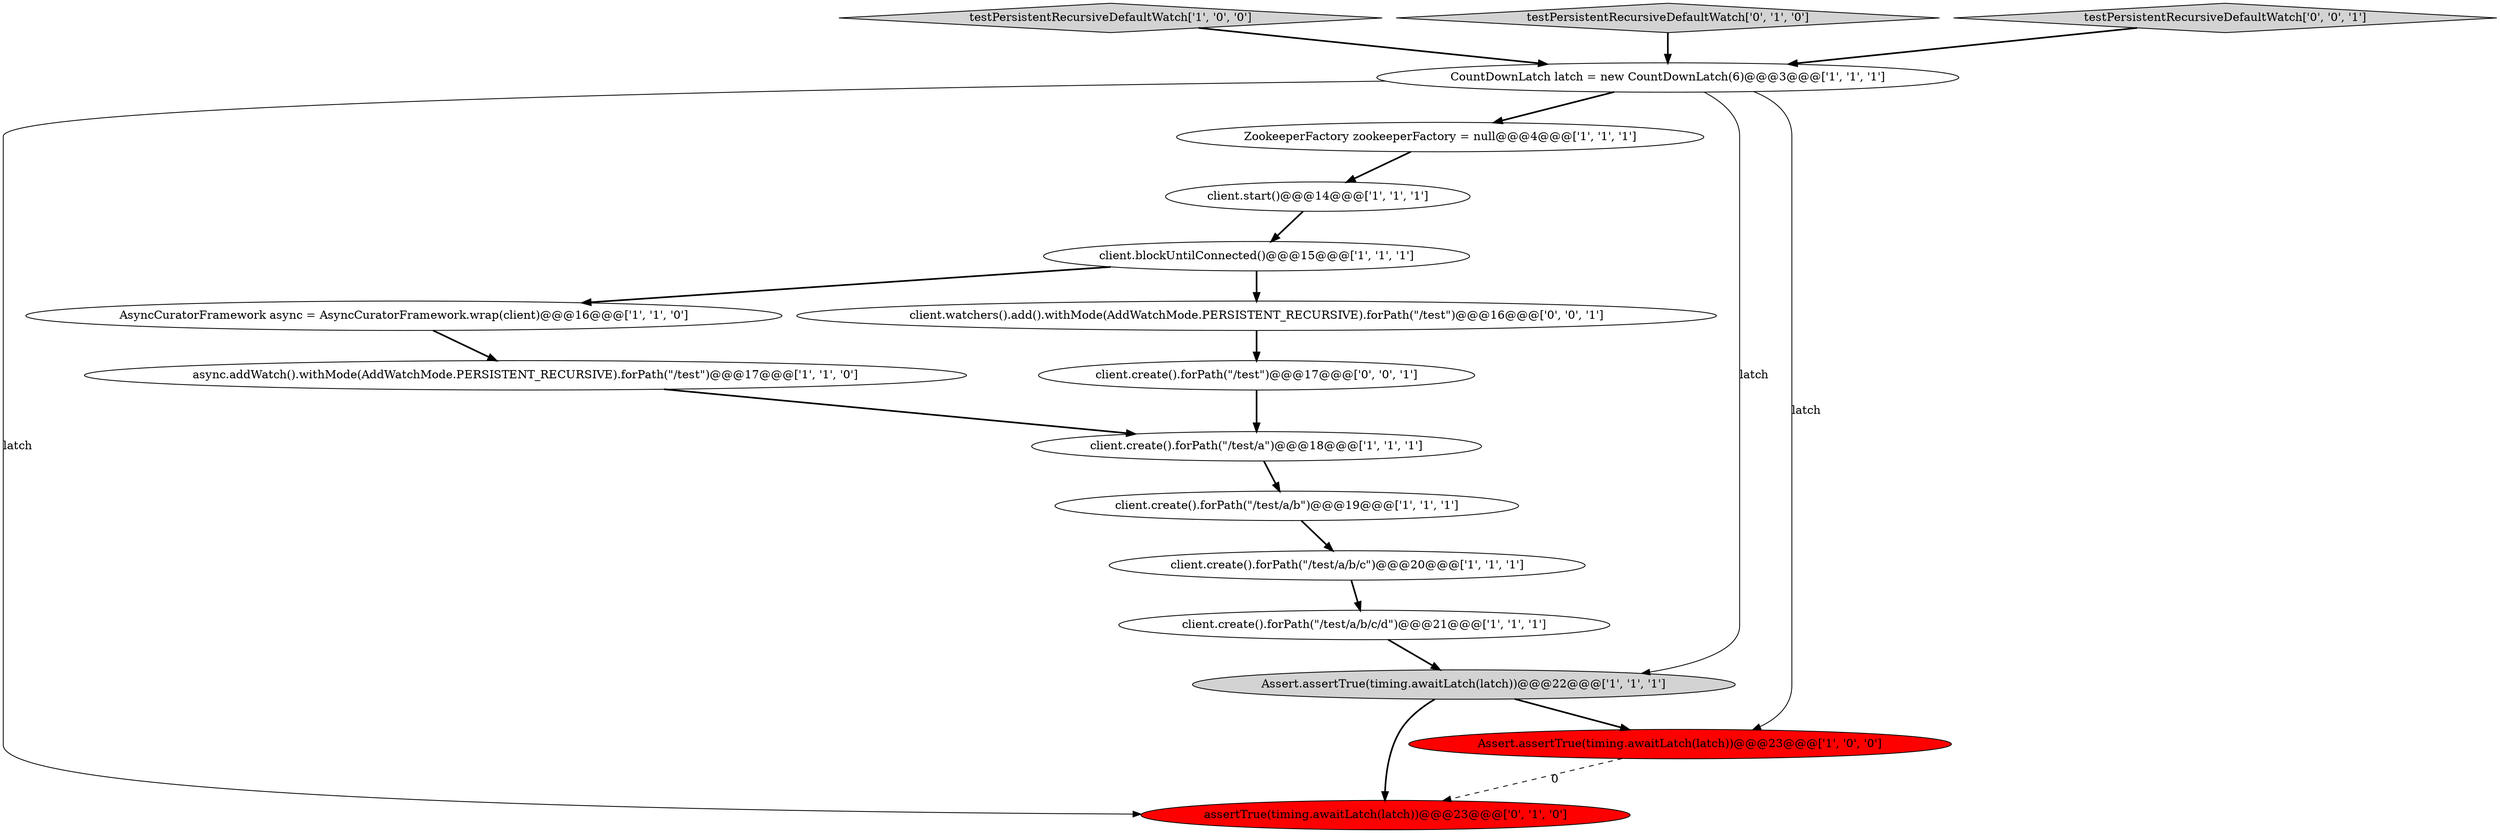 digraph {
11 [style = filled, label = "CountDownLatch latch = new CountDownLatch(6)@@@3@@@['1', '1', '1']", fillcolor = white, shape = ellipse image = "AAA0AAABBB1BBB"];
2 [style = filled, label = "testPersistentRecursiveDefaultWatch['1', '0', '0']", fillcolor = lightgray, shape = diamond image = "AAA0AAABBB1BBB"];
7 [style = filled, label = "AsyncCuratorFramework async = AsyncCuratorFramework.wrap(client)@@@16@@@['1', '1', '0']", fillcolor = white, shape = ellipse image = "AAA0AAABBB1BBB"];
10 [style = filled, label = "client.start()@@@14@@@['1', '1', '1']", fillcolor = white, shape = ellipse image = "AAA0AAABBB1BBB"];
13 [style = filled, label = "assertTrue(timing.awaitLatch(latch))@@@23@@@['0', '1', '0']", fillcolor = red, shape = ellipse image = "AAA1AAABBB2BBB"];
8 [style = filled, label = "client.create().forPath(\"/test/a/b/c\")@@@20@@@['1', '1', '1']", fillcolor = white, shape = ellipse image = "AAA0AAABBB1BBB"];
16 [style = filled, label = "client.create().forPath(\"/test\")@@@17@@@['0', '0', '1']", fillcolor = white, shape = ellipse image = "AAA0AAABBB3BBB"];
0 [style = filled, label = "client.create().forPath(\"/test/a/b/c/d\")@@@21@@@['1', '1', '1']", fillcolor = white, shape = ellipse image = "AAA0AAABBB1BBB"];
3 [style = filled, label = "ZookeeperFactory zookeeperFactory = null@@@4@@@['1', '1', '1']", fillcolor = white, shape = ellipse image = "AAA0AAABBB1BBB"];
6 [style = filled, label = "client.create().forPath(\"/test/a/b\")@@@19@@@['1', '1', '1']", fillcolor = white, shape = ellipse image = "AAA0AAABBB1BBB"];
14 [style = filled, label = "testPersistentRecursiveDefaultWatch['0', '1', '0']", fillcolor = lightgray, shape = diamond image = "AAA0AAABBB2BBB"];
4 [style = filled, label = "client.blockUntilConnected()@@@15@@@['1', '1', '1']", fillcolor = white, shape = ellipse image = "AAA0AAABBB1BBB"];
9 [style = filled, label = "async.addWatch().withMode(AddWatchMode.PERSISTENT_RECURSIVE).forPath(\"/test\")@@@17@@@['1', '1', '0']", fillcolor = white, shape = ellipse image = "AAA0AAABBB1BBB"];
5 [style = filled, label = "client.create().forPath(\"/test/a\")@@@18@@@['1', '1', '1']", fillcolor = white, shape = ellipse image = "AAA0AAABBB1BBB"];
17 [style = filled, label = "testPersistentRecursiveDefaultWatch['0', '0', '1']", fillcolor = lightgray, shape = diamond image = "AAA0AAABBB3BBB"];
15 [style = filled, label = "client.watchers().add().withMode(AddWatchMode.PERSISTENT_RECURSIVE).forPath(\"/test\")@@@16@@@['0', '0', '1']", fillcolor = white, shape = ellipse image = "AAA0AAABBB3BBB"];
1 [style = filled, label = "Assert.assertTrue(timing.awaitLatch(latch))@@@22@@@['1', '1', '1']", fillcolor = lightgray, shape = ellipse image = "AAA0AAABBB1BBB"];
12 [style = filled, label = "Assert.assertTrue(timing.awaitLatch(latch))@@@23@@@['1', '0', '0']", fillcolor = red, shape = ellipse image = "AAA1AAABBB1BBB"];
4->15 [style = bold, label=""];
15->16 [style = bold, label=""];
1->13 [style = bold, label=""];
4->7 [style = bold, label=""];
11->12 [style = solid, label="latch"];
8->0 [style = bold, label=""];
7->9 [style = bold, label=""];
3->10 [style = bold, label=""];
5->6 [style = bold, label=""];
11->13 [style = solid, label="latch"];
11->3 [style = bold, label=""];
0->1 [style = bold, label=""];
6->8 [style = bold, label=""];
1->12 [style = bold, label=""];
10->4 [style = bold, label=""];
9->5 [style = bold, label=""];
16->5 [style = bold, label=""];
12->13 [style = dashed, label="0"];
11->1 [style = solid, label="latch"];
14->11 [style = bold, label=""];
2->11 [style = bold, label=""];
17->11 [style = bold, label=""];
}
